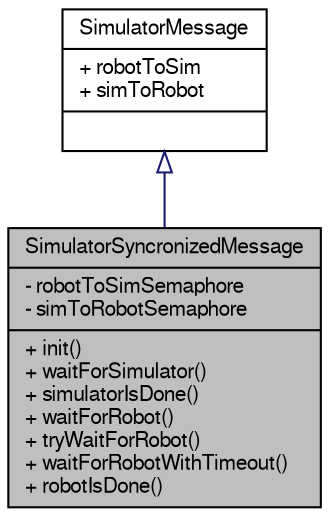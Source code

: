 digraph "SimulatorSyncronizedMessage"
{
  edge [fontname="FreeSans",fontsize="10",labelfontname="FreeSans",labelfontsize="10"];
  node [fontname="FreeSans",fontsize="10",shape=record];
  Node1 [label="{SimulatorSyncronizedMessage\n|- robotToSimSemaphore\l- simToRobotSemaphore\l|+ init()\l+ waitForSimulator()\l+ simulatorIsDone()\l+ waitForRobot()\l+ tryWaitForRobot()\l+ waitForRobotWithTimeout()\l+ robotIsDone()\l}",height=0.2,width=0.4,color="black", fillcolor="grey75", style="filled", fontcolor="black"];
  Node2 -> Node1 [dir="back",color="midnightblue",fontsize="10",style="solid",arrowtail="onormal",fontname="FreeSans"];
  Node2 [label="{SimulatorMessage\n|+ robotToSim\l+ simToRobot\l|}",height=0.2,width=0.4,color="black", fillcolor="white", style="filled",URL="$d6/d14/struct_simulator_message.html"];
}
